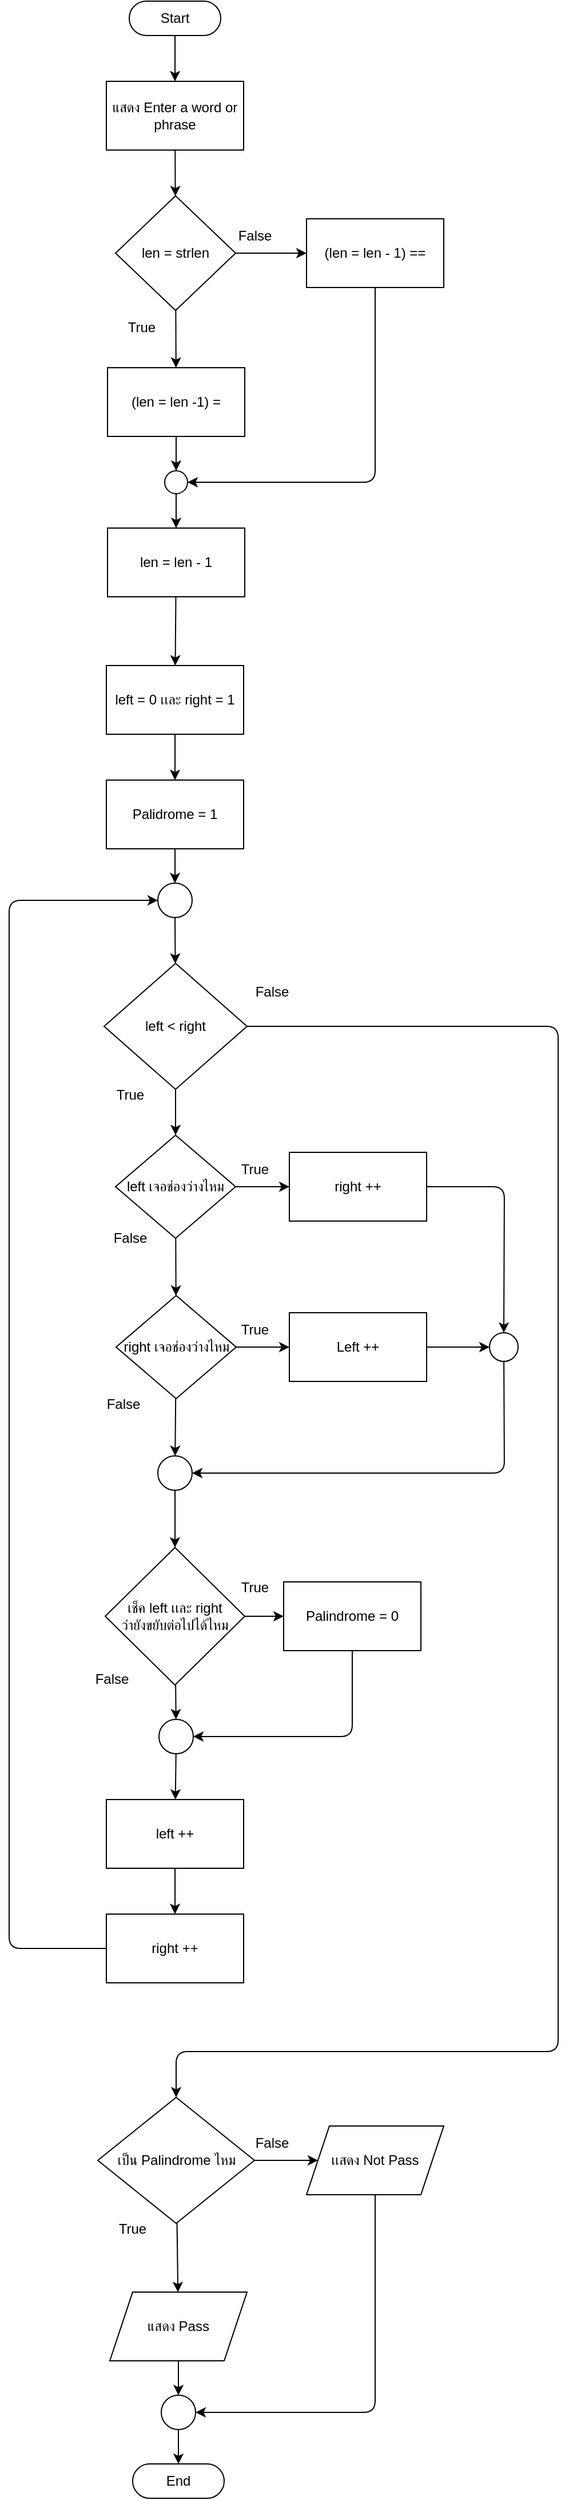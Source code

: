 <mxfile>
    <diagram id="ikD-zfM4oT9jj-PMkp9n" name="Page-1">
        <mxGraphModel dx="485" dy="357" grid="1" gridSize="10" guides="1" tooltips="1" connect="1" arrows="1" fold="1" page="1" pageScale="1" pageWidth="850" pageHeight="1100" math="0" shadow="0">
            <root>
                <mxCell id="0"/>
                <mxCell id="1" parent="0"/>
                <mxCell id="16" value="" style="edgeStyle=none;html=1;" edge="1" parent="1" source="2" target="4">
                    <mxGeometry relative="1" as="geometry"/>
                </mxCell>
                <mxCell id="2" value="Start" style="html=1;dashed=0;whiteSpace=wrap;shape=mxgraph.dfd.start" parent="1" vertex="1">
                    <mxGeometry x="385" y="10" width="80" height="30" as="geometry"/>
                </mxCell>
                <mxCell id="3" value="End" style="html=1;dashed=0;whiteSpace=wrap;shape=mxgraph.dfd.start" parent="1" vertex="1">
                    <mxGeometry x="388" y="2160" width="80" height="30" as="geometry"/>
                </mxCell>
                <mxCell id="15" value="" style="edgeStyle=none;html=1;" edge="1" parent="1" source="4" target="6">
                    <mxGeometry relative="1" as="geometry"/>
                </mxCell>
                <mxCell id="4" value="แสดง Enter a word or phrase" style="rounded=0;whiteSpace=wrap;html=1;" vertex="1" parent="1">
                    <mxGeometry x="365" y="80" width="120" height="60" as="geometry"/>
                </mxCell>
                <mxCell id="14" value="" style="edgeStyle=none;html=1;" edge="1" parent="1" source="6" target="7">
                    <mxGeometry relative="1" as="geometry"/>
                </mxCell>
                <mxCell id="17" value="" style="edgeStyle=none;html=1;" edge="1" parent="1" source="6" target="8">
                    <mxGeometry relative="1" as="geometry"/>
                </mxCell>
                <mxCell id="6" value="&lt;span style=&quot;color: rgb(0, 0, 0);&quot;&gt;len = strlen&lt;/span&gt;" style="rhombus;whiteSpace=wrap;html=1;" vertex="1" parent="1">
                    <mxGeometry x="373" y="180" width="105" height="100" as="geometry"/>
                </mxCell>
                <mxCell id="11" value="" style="edgeStyle=none;html=1;" edge="1" parent="1" source="7" target="10">
                    <mxGeometry relative="1" as="geometry"/>
                </mxCell>
                <mxCell id="7" value="(len = len -1) =" style="rounded=0;whiteSpace=wrap;html=1;" vertex="1" parent="1">
                    <mxGeometry x="366" y="330" width="120" height="60" as="geometry"/>
                </mxCell>
                <mxCell id="13" style="edgeStyle=none;html=1;entryX=1;entryY=0.5;entryDx=0;entryDy=0;" edge="1" parent="1" source="8" target="10">
                    <mxGeometry relative="1" as="geometry">
                        <Array as="points">
                            <mxPoint x="600" y="430"/>
                        </Array>
                    </mxGeometry>
                </mxCell>
                <mxCell id="8" value="(len = len - 1) ==" style="rounded=0;whiteSpace=wrap;html=1;" vertex="1" parent="1">
                    <mxGeometry x="540" y="200" width="120" height="60" as="geometry"/>
                </mxCell>
                <mxCell id="21" value="" style="edgeStyle=none;html=1;" edge="1" parent="1" source="9" target="20">
                    <mxGeometry relative="1" as="geometry"/>
                </mxCell>
                <mxCell id="9" value="len = len - 1" style="rounded=0;whiteSpace=wrap;html=1;" vertex="1" parent="1">
                    <mxGeometry x="366" y="470" width="120" height="60" as="geometry"/>
                </mxCell>
                <mxCell id="12" value="" style="edgeStyle=none;html=1;" edge="1" parent="1" source="10" target="9">
                    <mxGeometry relative="1" as="geometry"/>
                </mxCell>
                <mxCell id="10" value="" style="ellipse;whiteSpace=wrap;html=1;aspect=fixed;" vertex="1" parent="1">
                    <mxGeometry x="416" y="420" width="20" height="20" as="geometry"/>
                </mxCell>
                <mxCell id="18" value="True" style="text;html=1;align=center;verticalAlign=middle;whiteSpace=wrap;rounded=0;" vertex="1" parent="1">
                    <mxGeometry x="366" y="280" width="60" height="30" as="geometry"/>
                </mxCell>
                <mxCell id="19" value="False" style="text;html=1;align=center;verticalAlign=middle;whiteSpace=wrap;rounded=0;" vertex="1" parent="1">
                    <mxGeometry x="465" y="200" width="60" height="30" as="geometry"/>
                </mxCell>
                <mxCell id="23" value="" style="edgeStyle=none;html=1;" edge="1" parent="1" source="20" target="22">
                    <mxGeometry relative="1" as="geometry"/>
                </mxCell>
                <mxCell id="20" value="left = 0 เเละ right = 1" style="rounded=0;whiteSpace=wrap;html=1;" vertex="1" parent="1">
                    <mxGeometry x="365" y="590" width="120" height="60" as="geometry"/>
                </mxCell>
                <mxCell id="64" value="" style="edgeStyle=none;html=1;" edge="1" parent="1" source="22" target="63">
                    <mxGeometry relative="1" as="geometry"/>
                </mxCell>
                <mxCell id="22" value="Palidrome = 1" style="rounded=0;whiteSpace=wrap;html=1;" vertex="1" parent="1">
                    <mxGeometry x="365" y="690" width="120" height="60" as="geometry"/>
                </mxCell>
                <mxCell id="35" value="" style="edgeStyle=none;html=1;" edge="1" parent="1" source="24" target="33">
                    <mxGeometry relative="1" as="geometry"/>
                </mxCell>
                <mxCell id="67" style="edgeStyle=none;html=1;entryX=0.5;entryY=0;entryDx=0;entryDy=0;" edge="1" parent="1" source="24" target="73">
                    <mxGeometry relative="1" as="geometry">
                        <mxPoint x="760" y="1740" as="targetPoint"/>
                        <Array as="points">
                            <mxPoint x="760" y="905"/>
                            <mxPoint x="760" y="1800"/>
                            <mxPoint x="426" y="1800"/>
                        </Array>
                    </mxGeometry>
                </mxCell>
                <mxCell id="24" value="left &amp;lt; right" style="rhombus;whiteSpace=wrap;html=1;" vertex="1" parent="1">
                    <mxGeometry x="363" y="850" width="125" height="110" as="geometry"/>
                </mxCell>
                <mxCell id="44" value="" style="edgeStyle=none;html=1;" edge="1" parent="1" source="27" target="43">
                    <mxGeometry relative="1" as="geometry"/>
                </mxCell>
                <mxCell id="27" value="Left ++" style="rounded=0;whiteSpace=wrap;html=1;" vertex="1" parent="1">
                    <mxGeometry x="525" y="1155" width="120" height="60" as="geometry"/>
                </mxCell>
                <mxCell id="45" style="edgeStyle=none;html=1;entryX=0.5;entryY=0;entryDx=0;entryDy=0;" edge="1" parent="1" source="28" target="43">
                    <mxGeometry relative="1" as="geometry">
                        <Array as="points">
                            <mxPoint x="713" y="1045"/>
                        </Array>
                    </mxGeometry>
                </mxCell>
                <mxCell id="28" value="right ++" style="rounded=0;whiteSpace=wrap;html=1;" vertex="1" parent="1">
                    <mxGeometry x="525" y="1015" width="120" height="60" as="geometry"/>
                </mxCell>
                <mxCell id="31" value="True" style="text;html=1;align=center;verticalAlign=middle;whiteSpace=wrap;rounded=0;" vertex="1" parent="1">
                    <mxGeometry x="356" y="950" width="60" height="30" as="geometry"/>
                </mxCell>
                <mxCell id="32" value="False" style="text;html=1;align=center;verticalAlign=middle;whiteSpace=wrap;rounded=0;" vertex="1" parent="1">
                    <mxGeometry x="480" y="860" width="60" height="30" as="geometry"/>
                </mxCell>
                <mxCell id="36" value="" style="edgeStyle=none;html=1;" edge="1" parent="1" source="33" target="28">
                    <mxGeometry relative="1" as="geometry"/>
                </mxCell>
                <mxCell id="38" value="" style="edgeStyle=none;html=1;" edge="1" parent="1" source="33" target="34">
                    <mxGeometry relative="1" as="geometry"/>
                </mxCell>
                <mxCell id="33" value="left เจอช่องว่างไหม" style="rhombus;whiteSpace=wrap;html=1;" vertex="1" parent="1">
                    <mxGeometry x="373" y="1000" width="105" height="90" as="geometry"/>
                </mxCell>
                <mxCell id="37" value="" style="edgeStyle=none;html=1;" edge="1" parent="1" source="34" target="27">
                    <mxGeometry relative="1" as="geometry"/>
                </mxCell>
                <mxCell id="50" value="" style="edgeStyle=none;html=1;" edge="1" parent="1" source="34" target="48">
                    <mxGeometry relative="1" as="geometry"/>
                </mxCell>
                <mxCell id="34" value="right เจอช่องว่างไหม" style="rhombus;whiteSpace=wrap;html=1;" vertex="1" parent="1">
                    <mxGeometry x="373.5" y="1140" width="105" height="90" as="geometry"/>
                </mxCell>
                <mxCell id="39" value="True" style="text;html=1;align=center;verticalAlign=middle;whiteSpace=wrap;rounded=0;" vertex="1" parent="1">
                    <mxGeometry x="465" y="1015" width="60" height="30" as="geometry"/>
                </mxCell>
                <mxCell id="40" value="True" style="text;html=1;align=center;verticalAlign=middle;whiteSpace=wrap;rounded=0;" vertex="1" parent="1">
                    <mxGeometry x="465" y="1155" width="60" height="30" as="geometry"/>
                </mxCell>
                <mxCell id="41" value="False" style="text;html=1;align=center;verticalAlign=middle;whiteSpace=wrap;rounded=0;" vertex="1" parent="1">
                    <mxGeometry x="356" y="1075" width="60" height="30" as="geometry"/>
                </mxCell>
                <mxCell id="42" value="False" style="text;html=1;align=center;verticalAlign=middle;whiteSpace=wrap;rounded=0;" vertex="1" parent="1">
                    <mxGeometry x="350" y="1220" width="60" height="30" as="geometry"/>
                </mxCell>
                <mxCell id="49" style="edgeStyle=none;html=1;entryX=1;entryY=0.5;entryDx=0;entryDy=0;" edge="1" parent="1" source="43" target="48">
                    <mxGeometry relative="1" as="geometry">
                        <Array as="points">
                            <mxPoint x="713" y="1295"/>
                        </Array>
                    </mxGeometry>
                </mxCell>
                <mxCell id="43" value="" style="ellipse;whiteSpace=wrap;html=1;aspect=fixed;" vertex="1" parent="1">
                    <mxGeometry x="700" y="1172.5" width="25" height="25" as="geometry"/>
                </mxCell>
                <mxCell id="58" value="" style="edgeStyle=none;html=1;" edge="1" parent="1" source="47" target="53">
                    <mxGeometry relative="1" as="geometry"/>
                </mxCell>
                <mxCell id="70" value="" style="edgeStyle=none;html=1;" edge="1" parent="1" source="47" target="68">
                    <mxGeometry relative="1" as="geometry"/>
                </mxCell>
                <mxCell id="47" value="เช็ค left เเละ right&lt;div&gt;ว่ายังขยับต่อไปได้ไหม&lt;/div&gt;" style="rhombus;whiteSpace=wrap;html=1;" vertex="1" parent="1">
                    <mxGeometry x="364" y="1360" width="122" height="120" as="geometry"/>
                </mxCell>
                <mxCell id="51" value="" style="edgeStyle=none;html=1;" edge="1" parent="1" source="48" target="47">
                    <mxGeometry relative="1" as="geometry"/>
                </mxCell>
                <mxCell id="48" value="" style="ellipse;whiteSpace=wrap;html=1;aspect=fixed;" vertex="1" parent="1">
                    <mxGeometry x="410" y="1280" width="30" height="30" as="geometry"/>
                </mxCell>
                <mxCell id="69" style="edgeStyle=none;html=1;entryX=1;entryY=0.5;entryDx=0;entryDy=0;" edge="1" parent="1" source="53" target="68">
                    <mxGeometry relative="1" as="geometry">
                        <Array as="points">
                            <mxPoint x="580" y="1525"/>
                        </Array>
                    </mxGeometry>
                </mxCell>
                <mxCell id="53" value="Palindrome = 0" style="rounded=0;whiteSpace=wrap;html=1;" vertex="1" parent="1">
                    <mxGeometry x="520" y="1390" width="120" height="60" as="geometry"/>
                </mxCell>
                <mxCell id="62" value="" style="edgeStyle=none;html=1;" edge="1" parent="1" source="54" target="55">
                    <mxGeometry relative="1" as="geometry"/>
                </mxCell>
                <mxCell id="54" value="left ++" style="rounded=0;whiteSpace=wrap;html=1;" vertex="1" parent="1">
                    <mxGeometry x="365" y="1580" width="120" height="60" as="geometry"/>
                </mxCell>
                <mxCell id="66" style="edgeStyle=none;html=1;entryX=0;entryY=0.5;entryDx=0;entryDy=0;" edge="1" parent="1" source="55" target="63">
                    <mxGeometry relative="1" as="geometry">
                        <mxPoint x="280" y="790" as="targetPoint"/>
                        <Array as="points">
                            <mxPoint x="280" y="1710"/>
                            <mxPoint x="280" y="795"/>
                        </Array>
                    </mxGeometry>
                </mxCell>
                <mxCell id="55" value="right ++" style="rounded=0;whiteSpace=wrap;html=1;" vertex="1" parent="1">
                    <mxGeometry x="365" y="1680" width="120" height="60" as="geometry"/>
                </mxCell>
                <mxCell id="59" value="True" style="text;html=1;align=center;verticalAlign=middle;whiteSpace=wrap;rounded=0;" vertex="1" parent="1">
                    <mxGeometry x="465" y="1380" width="60" height="30" as="geometry"/>
                </mxCell>
                <mxCell id="60" value="False" style="text;html=1;align=center;verticalAlign=middle;whiteSpace=wrap;rounded=0;" vertex="1" parent="1">
                    <mxGeometry x="340" y="1460" width="60" height="30" as="geometry"/>
                </mxCell>
                <mxCell id="65" value="" style="edgeStyle=none;html=1;" edge="1" parent="1" source="63" target="24">
                    <mxGeometry relative="1" as="geometry"/>
                </mxCell>
                <mxCell id="63" value="" style="ellipse;whiteSpace=wrap;html=1;aspect=fixed;" vertex="1" parent="1">
                    <mxGeometry x="410" y="780" width="30" height="30" as="geometry"/>
                </mxCell>
                <mxCell id="71" value="" style="edgeStyle=none;html=1;" edge="1" parent="1" source="68" target="54">
                    <mxGeometry relative="1" as="geometry"/>
                </mxCell>
                <mxCell id="68" value="" style="ellipse;whiteSpace=wrap;html=1;aspect=fixed;" vertex="1" parent="1">
                    <mxGeometry x="411" y="1510" width="30" height="30" as="geometry"/>
                </mxCell>
                <mxCell id="76" value="" style="edgeStyle=none;html=1;" edge="1" parent="1" source="73" target="74">
                    <mxGeometry relative="1" as="geometry"/>
                </mxCell>
                <mxCell id="77" value="" style="edgeStyle=none;html=1;" edge="1" parent="1" source="73" target="75">
                    <mxGeometry relative="1" as="geometry"/>
                </mxCell>
                <mxCell id="73" value="เป็น Palindrome ไหม" style="rhombus;whiteSpace=wrap;html=1;" vertex="1" parent="1">
                    <mxGeometry x="357.5" y="1840" width="137" height="110" as="geometry"/>
                </mxCell>
                <mxCell id="79" value="" style="edgeStyle=none;html=1;" edge="1" parent="1" source="74" target="78">
                    <mxGeometry relative="1" as="geometry"/>
                </mxCell>
                <mxCell id="74" value="แสดง Pass" style="shape=parallelogram;perimeter=parallelogramPerimeter;whiteSpace=wrap;html=1;fixedSize=1;" vertex="1" parent="1">
                    <mxGeometry x="368" y="2010" width="120" height="60" as="geometry"/>
                </mxCell>
                <mxCell id="81" style="edgeStyle=none;html=1;entryX=1;entryY=0.5;entryDx=0;entryDy=0;" edge="1" parent="1" source="75" target="78">
                    <mxGeometry relative="1" as="geometry">
                        <Array as="points">
                            <mxPoint x="600" y="2115"/>
                        </Array>
                    </mxGeometry>
                </mxCell>
                <mxCell id="75" value="เเสดง Not Pass" style="shape=parallelogram;perimeter=parallelogramPerimeter;whiteSpace=wrap;html=1;fixedSize=1;" vertex="1" parent="1">
                    <mxGeometry x="540" y="1865" width="120" height="60" as="geometry"/>
                </mxCell>
                <mxCell id="80" value="" style="edgeStyle=none;html=1;" edge="1" parent="1" source="78" target="3">
                    <mxGeometry relative="1" as="geometry"/>
                </mxCell>
                <mxCell id="78" value="" style="ellipse;whiteSpace=wrap;html=1;aspect=fixed;" vertex="1" parent="1">
                    <mxGeometry x="413" y="2100" width="30" height="30" as="geometry"/>
                </mxCell>
                <mxCell id="82" value="True" style="text;html=1;align=center;verticalAlign=middle;whiteSpace=wrap;rounded=0;" vertex="1" parent="1">
                    <mxGeometry x="357.5" y="1940" width="60" height="30" as="geometry"/>
                </mxCell>
                <mxCell id="83" value="False" style="text;html=1;align=center;verticalAlign=middle;whiteSpace=wrap;rounded=0;" vertex="1" parent="1">
                    <mxGeometry x="480" y="1865" width="60" height="30" as="geometry"/>
                </mxCell>
            </root>
        </mxGraphModel>
    </diagram>
</mxfile>
